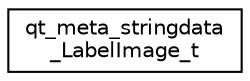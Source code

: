 digraph "Graphical Class Hierarchy"
{
  edge [fontname="Helvetica",fontsize="10",labelfontname="Helvetica",labelfontsize="10"];
  node [fontname="Helvetica",fontsize="10",shape=record];
  rankdir="LR";
  Node1 [label="qt_meta_stringdata\l_LabelImage_t",height=0.2,width=0.4,color="black", fillcolor="white", style="filled",URL="$structqt__meta__stringdata___label_image__t.html"];
}
